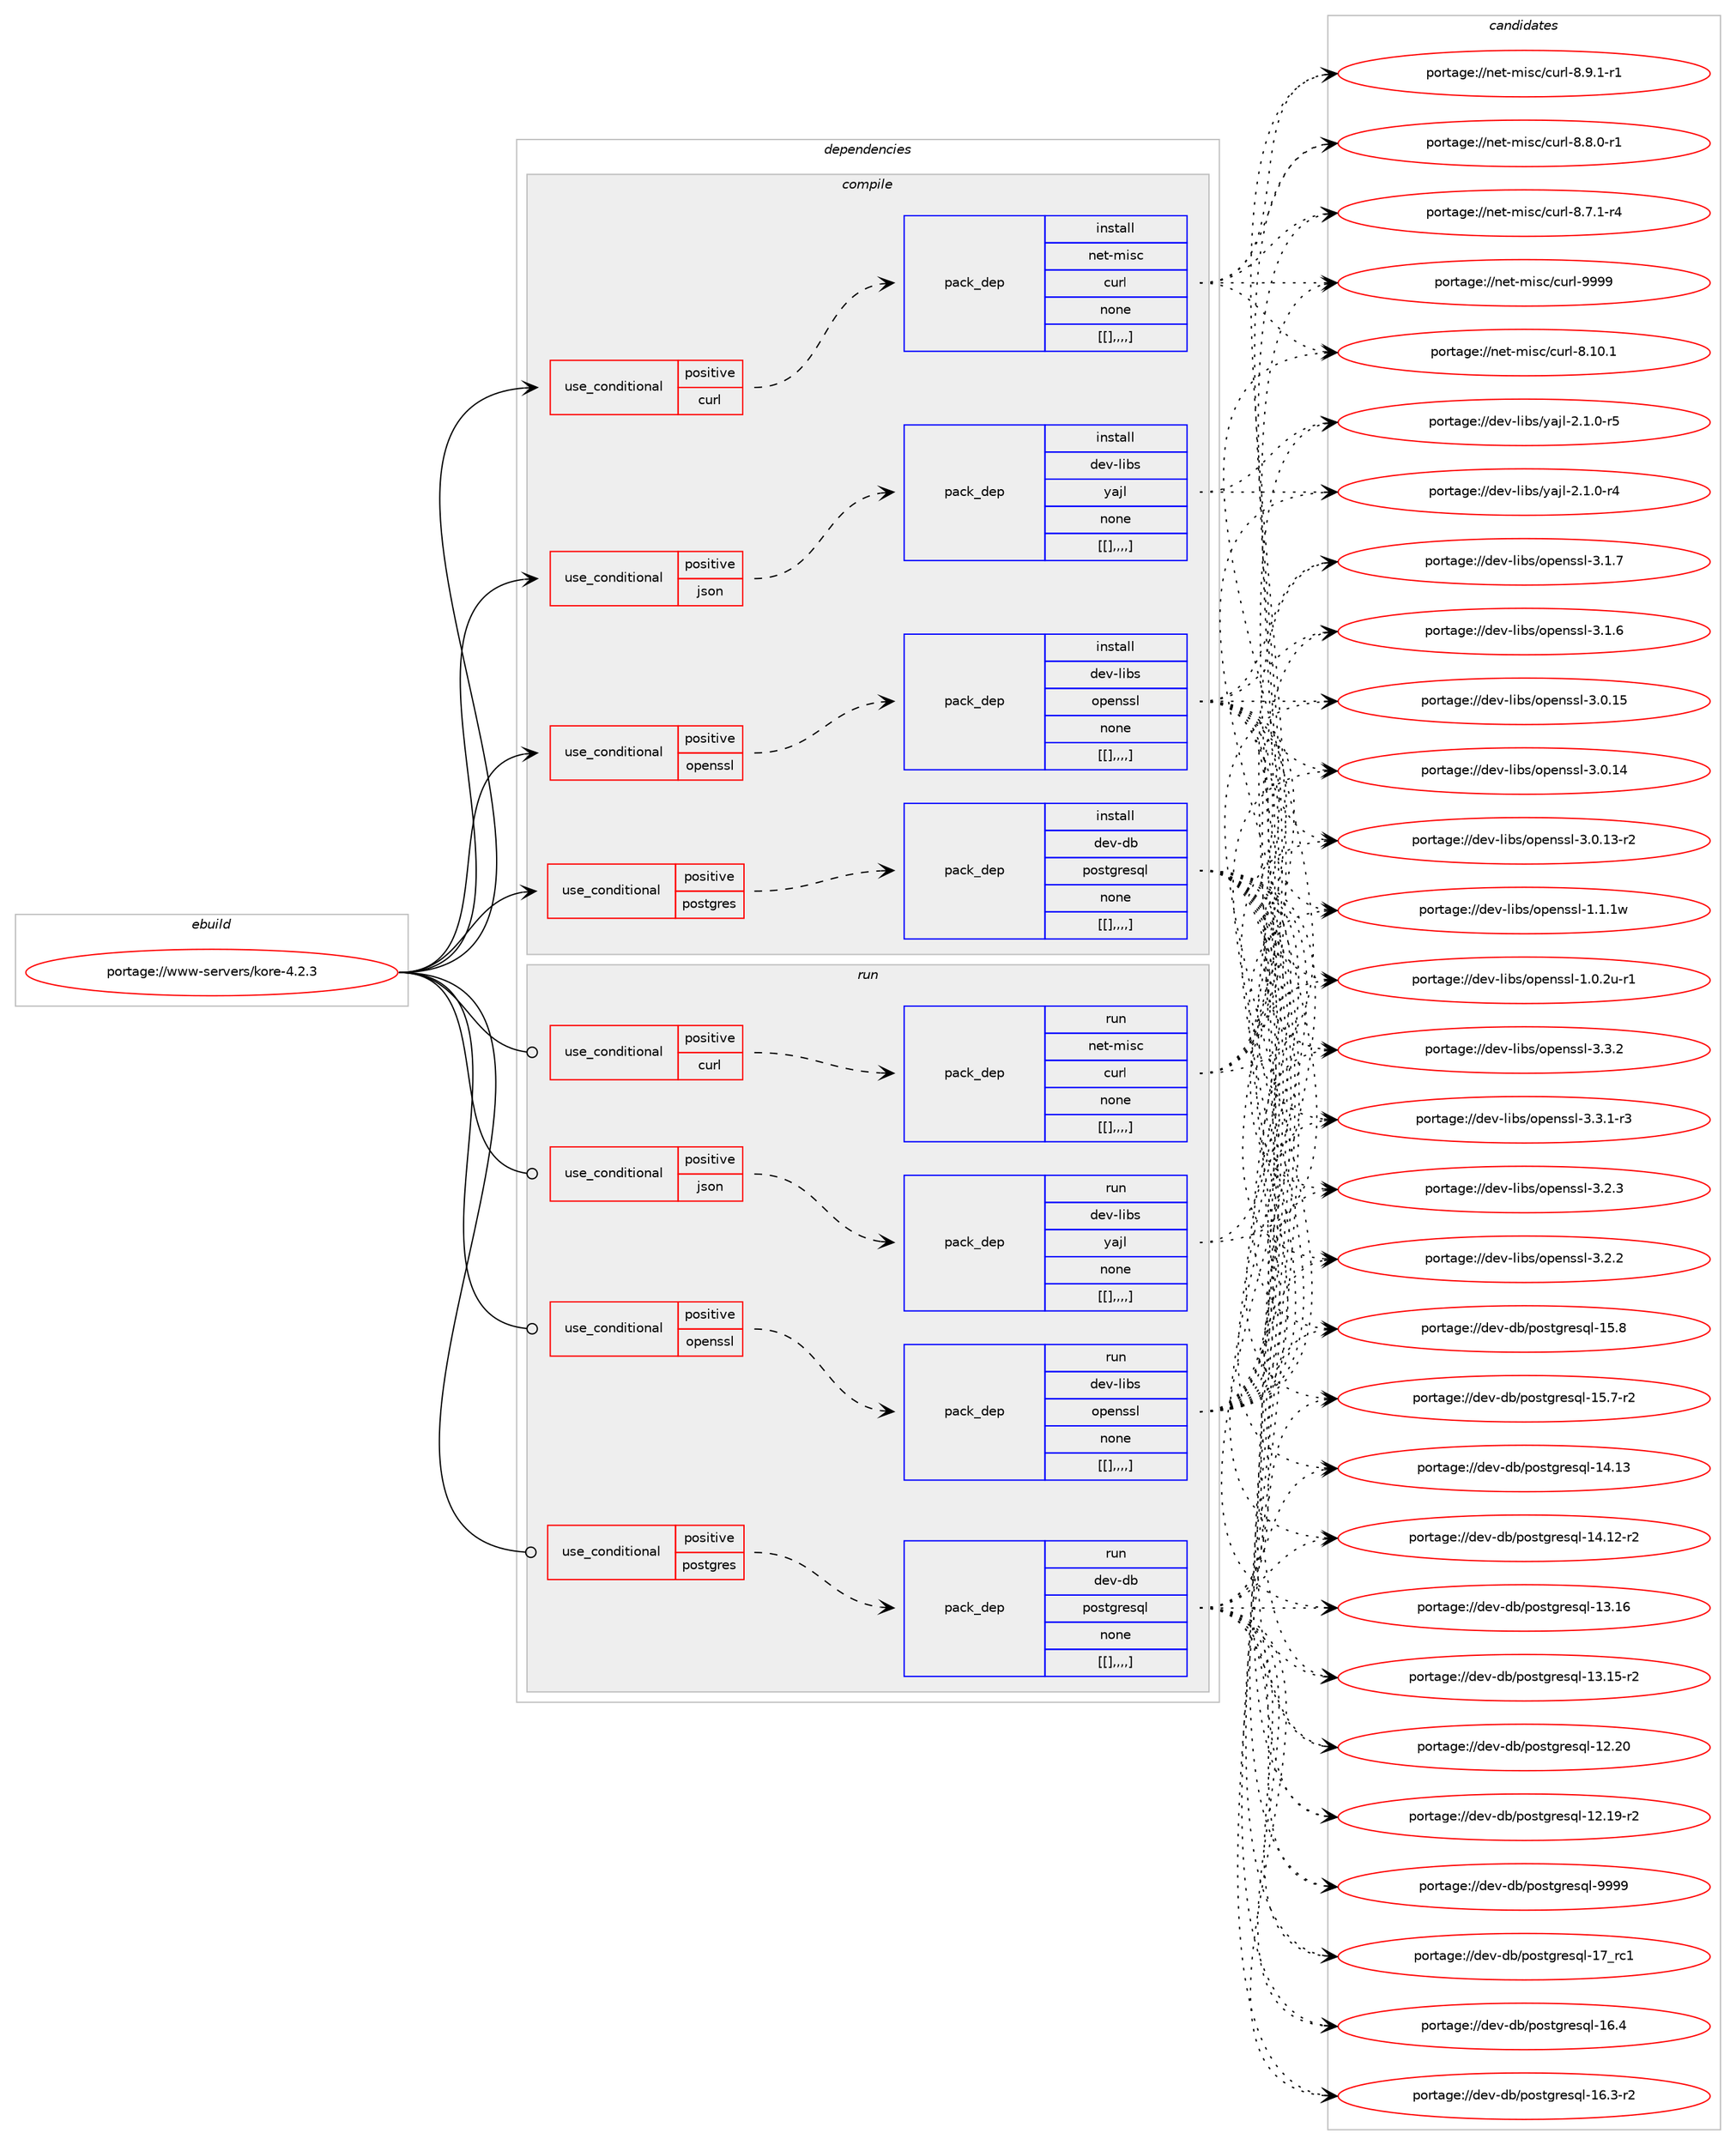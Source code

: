 digraph prolog {

# *************
# Graph options
# *************

newrank=true;
concentrate=true;
compound=true;
graph [rankdir=LR,fontname=Helvetica,fontsize=10,ranksep=1.5];#, ranksep=2.5, nodesep=0.2];
edge  [arrowhead=vee];
node  [fontname=Helvetica,fontsize=10];

# **********
# The ebuild
# **********

subgraph cluster_leftcol {
color=gray;
label=<<i>ebuild</i>>;
id [label="portage://www-servers/kore-4.2.3", color=red, width=4, href="../www-servers/kore-4.2.3.svg"];
}

# ****************
# The dependencies
# ****************

subgraph cluster_midcol {
color=gray;
label=<<i>dependencies</i>>;
subgraph cluster_compile {
fillcolor="#eeeeee";
style=filled;
label=<<i>compile</i>>;
subgraph cond125815 {
dependency466910 [label=<<TABLE BORDER="0" CELLBORDER="1" CELLSPACING="0" CELLPADDING="4"><TR><TD ROWSPAN="3" CELLPADDING="10">use_conditional</TD></TR><TR><TD>positive</TD></TR><TR><TD>curl</TD></TR></TABLE>>, shape=none, color=red];
subgraph pack337698 {
dependency466911 [label=<<TABLE BORDER="0" CELLBORDER="1" CELLSPACING="0" CELLPADDING="4" WIDTH="220"><TR><TD ROWSPAN="6" CELLPADDING="30">pack_dep</TD></TR><TR><TD WIDTH="110">install</TD></TR><TR><TD>net-misc</TD></TR><TR><TD>curl</TD></TR><TR><TD>none</TD></TR><TR><TD>[[],,,,]</TD></TR></TABLE>>, shape=none, color=blue];
}
dependency466910:e -> dependency466911:w [weight=20,style="dashed",arrowhead="vee"];
}
id:e -> dependency466910:w [weight=20,style="solid",arrowhead="vee"];
subgraph cond125816 {
dependency466912 [label=<<TABLE BORDER="0" CELLBORDER="1" CELLSPACING="0" CELLPADDING="4"><TR><TD ROWSPAN="3" CELLPADDING="10">use_conditional</TD></TR><TR><TD>positive</TD></TR><TR><TD>json</TD></TR></TABLE>>, shape=none, color=red];
subgraph pack337699 {
dependency466913 [label=<<TABLE BORDER="0" CELLBORDER="1" CELLSPACING="0" CELLPADDING="4" WIDTH="220"><TR><TD ROWSPAN="6" CELLPADDING="30">pack_dep</TD></TR><TR><TD WIDTH="110">install</TD></TR><TR><TD>dev-libs</TD></TR><TR><TD>yajl</TD></TR><TR><TD>none</TD></TR><TR><TD>[[],,,,]</TD></TR></TABLE>>, shape=none, color=blue];
}
dependency466912:e -> dependency466913:w [weight=20,style="dashed",arrowhead="vee"];
}
id:e -> dependency466912:w [weight=20,style="solid",arrowhead="vee"];
subgraph cond125817 {
dependency466914 [label=<<TABLE BORDER="0" CELLBORDER="1" CELLSPACING="0" CELLPADDING="4"><TR><TD ROWSPAN="3" CELLPADDING="10">use_conditional</TD></TR><TR><TD>positive</TD></TR><TR><TD>openssl</TD></TR></TABLE>>, shape=none, color=red];
subgraph pack337700 {
dependency466915 [label=<<TABLE BORDER="0" CELLBORDER="1" CELLSPACING="0" CELLPADDING="4" WIDTH="220"><TR><TD ROWSPAN="6" CELLPADDING="30">pack_dep</TD></TR><TR><TD WIDTH="110">install</TD></TR><TR><TD>dev-libs</TD></TR><TR><TD>openssl</TD></TR><TR><TD>none</TD></TR><TR><TD>[[],,,,]</TD></TR></TABLE>>, shape=none, color=blue];
}
dependency466914:e -> dependency466915:w [weight=20,style="dashed",arrowhead="vee"];
}
id:e -> dependency466914:w [weight=20,style="solid",arrowhead="vee"];
subgraph cond125818 {
dependency466916 [label=<<TABLE BORDER="0" CELLBORDER="1" CELLSPACING="0" CELLPADDING="4"><TR><TD ROWSPAN="3" CELLPADDING="10">use_conditional</TD></TR><TR><TD>positive</TD></TR><TR><TD>postgres</TD></TR></TABLE>>, shape=none, color=red];
subgraph pack337701 {
dependency466917 [label=<<TABLE BORDER="0" CELLBORDER="1" CELLSPACING="0" CELLPADDING="4" WIDTH="220"><TR><TD ROWSPAN="6" CELLPADDING="30">pack_dep</TD></TR><TR><TD WIDTH="110">install</TD></TR><TR><TD>dev-db</TD></TR><TR><TD>postgresql</TD></TR><TR><TD>none</TD></TR><TR><TD>[[],,,,]</TD></TR></TABLE>>, shape=none, color=blue];
}
dependency466916:e -> dependency466917:w [weight=20,style="dashed",arrowhead="vee"];
}
id:e -> dependency466916:w [weight=20,style="solid",arrowhead="vee"];
}
subgraph cluster_compileandrun {
fillcolor="#eeeeee";
style=filled;
label=<<i>compile and run</i>>;
}
subgraph cluster_run {
fillcolor="#eeeeee";
style=filled;
label=<<i>run</i>>;
subgraph cond125819 {
dependency466918 [label=<<TABLE BORDER="0" CELLBORDER="1" CELLSPACING="0" CELLPADDING="4"><TR><TD ROWSPAN="3" CELLPADDING="10">use_conditional</TD></TR><TR><TD>positive</TD></TR><TR><TD>curl</TD></TR></TABLE>>, shape=none, color=red];
subgraph pack337702 {
dependency466919 [label=<<TABLE BORDER="0" CELLBORDER="1" CELLSPACING="0" CELLPADDING="4" WIDTH="220"><TR><TD ROWSPAN="6" CELLPADDING="30">pack_dep</TD></TR><TR><TD WIDTH="110">run</TD></TR><TR><TD>net-misc</TD></TR><TR><TD>curl</TD></TR><TR><TD>none</TD></TR><TR><TD>[[],,,,]</TD></TR></TABLE>>, shape=none, color=blue];
}
dependency466918:e -> dependency466919:w [weight=20,style="dashed",arrowhead="vee"];
}
id:e -> dependency466918:w [weight=20,style="solid",arrowhead="odot"];
subgraph cond125820 {
dependency466920 [label=<<TABLE BORDER="0" CELLBORDER="1" CELLSPACING="0" CELLPADDING="4"><TR><TD ROWSPAN="3" CELLPADDING="10">use_conditional</TD></TR><TR><TD>positive</TD></TR><TR><TD>json</TD></TR></TABLE>>, shape=none, color=red];
subgraph pack337703 {
dependency466921 [label=<<TABLE BORDER="0" CELLBORDER="1" CELLSPACING="0" CELLPADDING="4" WIDTH="220"><TR><TD ROWSPAN="6" CELLPADDING="30">pack_dep</TD></TR><TR><TD WIDTH="110">run</TD></TR><TR><TD>dev-libs</TD></TR><TR><TD>yajl</TD></TR><TR><TD>none</TD></TR><TR><TD>[[],,,,]</TD></TR></TABLE>>, shape=none, color=blue];
}
dependency466920:e -> dependency466921:w [weight=20,style="dashed",arrowhead="vee"];
}
id:e -> dependency466920:w [weight=20,style="solid",arrowhead="odot"];
subgraph cond125821 {
dependency466922 [label=<<TABLE BORDER="0" CELLBORDER="1" CELLSPACING="0" CELLPADDING="4"><TR><TD ROWSPAN="3" CELLPADDING="10">use_conditional</TD></TR><TR><TD>positive</TD></TR><TR><TD>openssl</TD></TR></TABLE>>, shape=none, color=red];
subgraph pack337704 {
dependency466923 [label=<<TABLE BORDER="0" CELLBORDER="1" CELLSPACING="0" CELLPADDING="4" WIDTH="220"><TR><TD ROWSPAN="6" CELLPADDING="30">pack_dep</TD></TR><TR><TD WIDTH="110">run</TD></TR><TR><TD>dev-libs</TD></TR><TR><TD>openssl</TD></TR><TR><TD>none</TD></TR><TR><TD>[[],,,,]</TD></TR></TABLE>>, shape=none, color=blue];
}
dependency466922:e -> dependency466923:w [weight=20,style="dashed",arrowhead="vee"];
}
id:e -> dependency466922:w [weight=20,style="solid",arrowhead="odot"];
subgraph cond125822 {
dependency466924 [label=<<TABLE BORDER="0" CELLBORDER="1" CELLSPACING="0" CELLPADDING="4"><TR><TD ROWSPAN="3" CELLPADDING="10">use_conditional</TD></TR><TR><TD>positive</TD></TR><TR><TD>postgres</TD></TR></TABLE>>, shape=none, color=red];
subgraph pack337705 {
dependency466925 [label=<<TABLE BORDER="0" CELLBORDER="1" CELLSPACING="0" CELLPADDING="4" WIDTH="220"><TR><TD ROWSPAN="6" CELLPADDING="30">pack_dep</TD></TR><TR><TD WIDTH="110">run</TD></TR><TR><TD>dev-db</TD></TR><TR><TD>postgresql</TD></TR><TR><TD>none</TD></TR><TR><TD>[[],,,,]</TD></TR></TABLE>>, shape=none, color=blue];
}
dependency466924:e -> dependency466925:w [weight=20,style="dashed",arrowhead="vee"];
}
id:e -> dependency466924:w [weight=20,style="solid",arrowhead="odot"];
}
}

# **************
# The candidates
# **************

subgraph cluster_choices {
rank=same;
color=gray;
label=<<i>candidates</i>>;

subgraph choice337698 {
color=black;
nodesep=1;
choice110101116451091051159947991171141084557575757 [label="portage://net-misc/curl-9999", color=red, width=4,href="../net-misc/curl-9999.svg"];
choice1101011164510910511599479911711410845564649484649 [label="portage://net-misc/curl-8.10.1", color=red, width=4,href="../net-misc/curl-8.10.1.svg"];
choice110101116451091051159947991171141084556465746494511449 [label="portage://net-misc/curl-8.9.1-r1", color=red, width=4,href="../net-misc/curl-8.9.1-r1.svg"];
choice110101116451091051159947991171141084556465646484511449 [label="portage://net-misc/curl-8.8.0-r1", color=red, width=4,href="../net-misc/curl-8.8.0-r1.svg"];
choice110101116451091051159947991171141084556465546494511452 [label="portage://net-misc/curl-8.7.1-r4", color=red, width=4,href="../net-misc/curl-8.7.1-r4.svg"];
dependency466911:e -> choice110101116451091051159947991171141084557575757:w [style=dotted,weight="100"];
dependency466911:e -> choice1101011164510910511599479911711410845564649484649:w [style=dotted,weight="100"];
dependency466911:e -> choice110101116451091051159947991171141084556465746494511449:w [style=dotted,weight="100"];
dependency466911:e -> choice110101116451091051159947991171141084556465646484511449:w [style=dotted,weight="100"];
dependency466911:e -> choice110101116451091051159947991171141084556465546494511452:w [style=dotted,weight="100"];
}
subgraph choice337699 {
color=black;
nodesep=1;
choice100101118451081059811547121971061084550464946484511453 [label="portage://dev-libs/yajl-2.1.0-r5", color=red, width=4,href="../dev-libs/yajl-2.1.0-r5.svg"];
choice100101118451081059811547121971061084550464946484511452 [label="portage://dev-libs/yajl-2.1.0-r4", color=red, width=4,href="../dev-libs/yajl-2.1.0-r4.svg"];
dependency466913:e -> choice100101118451081059811547121971061084550464946484511453:w [style=dotted,weight="100"];
dependency466913:e -> choice100101118451081059811547121971061084550464946484511452:w [style=dotted,weight="100"];
}
subgraph choice337700 {
color=black;
nodesep=1;
choice100101118451081059811547111112101110115115108455146514650 [label="portage://dev-libs/openssl-3.3.2", color=red, width=4,href="../dev-libs/openssl-3.3.2.svg"];
choice1001011184510810598115471111121011101151151084551465146494511451 [label="portage://dev-libs/openssl-3.3.1-r3", color=red, width=4,href="../dev-libs/openssl-3.3.1-r3.svg"];
choice100101118451081059811547111112101110115115108455146504651 [label="portage://dev-libs/openssl-3.2.3", color=red, width=4,href="../dev-libs/openssl-3.2.3.svg"];
choice100101118451081059811547111112101110115115108455146504650 [label="portage://dev-libs/openssl-3.2.2", color=red, width=4,href="../dev-libs/openssl-3.2.2.svg"];
choice100101118451081059811547111112101110115115108455146494655 [label="portage://dev-libs/openssl-3.1.7", color=red, width=4,href="../dev-libs/openssl-3.1.7.svg"];
choice100101118451081059811547111112101110115115108455146494654 [label="portage://dev-libs/openssl-3.1.6", color=red, width=4,href="../dev-libs/openssl-3.1.6.svg"];
choice10010111845108105981154711111210111011511510845514648464953 [label="portage://dev-libs/openssl-3.0.15", color=red, width=4,href="../dev-libs/openssl-3.0.15.svg"];
choice10010111845108105981154711111210111011511510845514648464952 [label="portage://dev-libs/openssl-3.0.14", color=red, width=4,href="../dev-libs/openssl-3.0.14.svg"];
choice100101118451081059811547111112101110115115108455146484649514511450 [label="portage://dev-libs/openssl-3.0.13-r2", color=red, width=4,href="../dev-libs/openssl-3.0.13-r2.svg"];
choice100101118451081059811547111112101110115115108454946494649119 [label="portage://dev-libs/openssl-1.1.1w", color=red, width=4,href="../dev-libs/openssl-1.1.1w.svg"];
choice1001011184510810598115471111121011101151151084549464846501174511449 [label="portage://dev-libs/openssl-1.0.2u-r1", color=red, width=4,href="../dev-libs/openssl-1.0.2u-r1.svg"];
dependency466915:e -> choice100101118451081059811547111112101110115115108455146514650:w [style=dotted,weight="100"];
dependency466915:e -> choice1001011184510810598115471111121011101151151084551465146494511451:w [style=dotted,weight="100"];
dependency466915:e -> choice100101118451081059811547111112101110115115108455146504651:w [style=dotted,weight="100"];
dependency466915:e -> choice100101118451081059811547111112101110115115108455146504650:w [style=dotted,weight="100"];
dependency466915:e -> choice100101118451081059811547111112101110115115108455146494655:w [style=dotted,weight="100"];
dependency466915:e -> choice100101118451081059811547111112101110115115108455146494654:w [style=dotted,weight="100"];
dependency466915:e -> choice10010111845108105981154711111210111011511510845514648464953:w [style=dotted,weight="100"];
dependency466915:e -> choice10010111845108105981154711111210111011511510845514648464952:w [style=dotted,weight="100"];
dependency466915:e -> choice100101118451081059811547111112101110115115108455146484649514511450:w [style=dotted,weight="100"];
dependency466915:e -> choice100101118451081059811547111112101110115115108454946494649119:w [style=dotted,weight="100"];
dependency466915:e -> choice1001011184510810598115471111121011101151151084549464846501174511449:w [style=dotted,weight="100"];
}
subgraph choice337701 {
color=black;
nodesep=1;
choice1001011184510098471121111151161031141011151131084557575757 [label="portage://dev-db/postgresql-9999", color=red, width=4,href="../dev-db/postgresql-9999.svg"];
choice100101118451009847112111115116103114101115113108454955951149949 [label="portage://dev-db/postgresql-17_rc1", color=red, width=4,href="../dev-db/postgresql-17_rc1.svg"];
choice1001011184510098471121111151161031141011151131084549544652 [label="portage://dev-db/postgresql-16.4", color=red, width=4,href="../dev-db/postgresql-16.4.svg"];
choice10010111845100984711211111511610311410111511310845495446514511450 [label="portage://dev-db/postgresql-16.3-r2", color=red, width=4,href="../dev-db/postgresql-16.3-r2.svg"];
choice1001011184510098471121111151161031141011151131084549534656 [label="portage://dev-db/postgresql-15.8", color=red, width=4,href="../dev-db/postgresql-15.8.svg"];
choice10010111845100984711211111511610311410111511310845495346554511450 [label="portage://dev-db/postgresql-15.7-r2", color=red, width=4,href="../dev-db/postgresql-15.7-r2.svg"];
choice100101118451009847112111115116103114101115113108454952464951 [label="portage://dev-db/postgresql-14.13", color=red, width=4,href="../dev-db/postgresql-14.13.svg"];
choice1001011184510098471121111151161031141011151131084549524649504511450 [label="portage://dev-db/postgresql-14.12-r2", color=red, width=4,href="../dev-db/postgresql-14.12-r2.svg"];
choice100101118451009847112111115116103114101115113108454951464954 [label="portage://dev-db/postgresql-13.16", color=red, width=4,href="../dev-db/postgresql-13.16.svg"];
choice1001011184510098471121111151161031141011151131084549514649534511450 [label="portage://dev-db/postgresql-13.15-r2", color=red, width=4,href="../dev-db/postgresql-13.15-r2.svg"];
choice100101118451009847112111115116103114101115113108454950465048 [label="portage://dev-db/postgresql-12.20", color=red, width=4,href="../dev-db/postgresql-12.20.svg"];
choice1001011184510098471121111151161031141011151131084549504649574511450 [label="portage://dev-db/postgresql-12.19-r2", color=red, width=4,href="../dev-db/postgresql-12.19-r2.svg"];
dependency466917:e -> choice1001011184510098471121111151161031141011151131084557575757:w [style=dotted,weight="100"];
dependency466917:e -> choice100101118451009847112111115116103114101115113108454955951149949:w [style=dotted,weight="100"];
dependency466917:e -> choice1001011184510098471121111151161031141011151131084549544652:w [style=dotted,weight="100"];
dependency466917:e -> choice10010111845100984711211111511610311410111511310845495446514511450:w [style=dotted,weight="100"];
dependency466917:e -> choice1001011184510098471121111151161031141011151131084549534656:w [style=dotted,weight="100"];
dependency466917:e -> choice10010111845100984711211111511610311410111511310845495346554511450:w [style=dotted,weight="100"];
dependency466917:e -> choice100101118451009847112111115116103114101115113108454952464951:w [style=dotted,weight="100"];
dependency466917:e -> choice1001011184510098471121111151161031141011151131084549524649504511450:w [style=dotted,weight="100"];
dependency466917:e -> choice100101118451009847112111115116103114101115113108454951464954:w [style=dotted,weight="100"];
dependency466917:e -> choice1001011184510098471121111151161031141011151131084549514649534511450:w [style=dotted,weight="100"];
dependency466917:e -> choice100101118451009847112111115116103114101115113108454950465048:w [style=dotted,weight="100"];
dependency466917:e -> choice1001011184510098471121111151161031141011151131084549504649574511450:w [style=dotted,weight="100"];
}
subgraph choice337702 {
color=black;
nodesep=1;
choice110101116451091051159947991171141084557575757 [label="portage://net-misc/curl-9999", color=red, width=4,href="../net-misc/curl-9999.svg"];
choice1101011164510910511599479911711410845564649484649 [label="portage://net-misc/curl-8.10.1", color=red, width=4,href="../net-misc/curl-8.10.1.svg"];
choice110101116451091051159947991171141084556465746494511449 [label="portage://net-misc/curl-8.9.1-r1", color=red, width=4,href="../net-misc/curl-8.9.1-r1.svg"];
choice110101116451091051159947991171141084556465646484511449 [label="portage://net-misc/curl-8.8.0-r1", color=red, width=4,href="../net-misc/curl-8.8.0-r1.svg"];
choice110101116451091051159947991171141084556465546494511452 [label="portage://net-misc/curl-8.7.1-r4", color=red, width=4,href="../net-misc/curl-8.7.1-r4.svg"];
dependency466919:e -> choice110101116451091051159947991171141084557575757:w [style=dotted,weight="100"];
dependency466919:e -> choice1101011164510910511599479911711410845564649484649:w [style=dotted,weight="100"];
dependency466919:e -> choice110101116451091051159947991171141084556465746494511449:w [style=dotted,weight="100"];
dependency466919:e -> choice110101116451091051159947991171141084556465646484511449:w [style=dotted,weight="100"];
dependency466919:e -> choice110101116451091051159947991171141084556465546494511452:w [style=dotted,weight="100"];
}
subgraph choice337703 {
color=black;
nodesep=1;
choice100101118451081059811547121971061084550464946484511453 [label="portage://dev-libs/yajl-2.1.0-r5", color=red, width=4,href="../dev-libs/yajl-2.1.0-r5.svg"];
choice100101118451081059811547121971061084550464946484511452 [label="portage://dev-libs/yajl-2.1.0-r4", color=red, width=4,href="../dev-libs/yajl-2.1.0-r4.svg"];
dependency466921:e -> choice100101118451081059811547121971061084550464946484511453:w [style=dotted,weight="100"];
dependency466921:e -> choice100101118451081059811547121971061084550464946484511452:w [style=dotted,weight="100"];
}
subgraph choice337704 {
color=black;
nodesep=1;
choice100101118451081059811547111112101110115115108455146514650 [label="portage://dev-libs/openssl-3.3.2", color=red, width=4,href="../dev-libs/openssl-3.3.2.svg"];
choice1001011184510810598115471111121011101151151084551465146494511451 [label="portage://dev-libs/openssl-3.3.1-r3", color=red, width=4,href="../dev-libs/openssl-3.3.1-r3.svg"];
choice100101118451081059811547111112101110115115108455146504651 [label="portage://dev-libs/openssl-3.2.3", color=red, width=4,href="../dev-libs/openssl-3.2.3.svg"];
choice100101118451081059811547111112101110115115108455146504650 [label="portage://dev-libs/openssl-3.2.2", color=red, width=4,href="../dev-libs/openssl-3.2.2.svg"];
choice100101118451081059811547111112101110115115108455146494655 [label="portage://dev-libs/openssl-3.1.7", color=red, width=4,href="../dev-libs/openssl-3.1.7.svg"];
choice100101118451081059811547111112101110115115108455146494654 [label="portage://dev-libs/openssl-3.1.6", color=red, width=4,href="../dev-libs/openssl-3.1.6.svg"];
choice10010111845108105981154711111210111011511510845514648464953 [label="portage://dev-libs/openssl-3.0.15", color=red, width=4,href="../dev-libs/openssl-3.0.15.svg"];
choice10010111845108105981154711111210111011511510845514648464952 [label="portage://dev-libs/openssl-3.0.14", color=red, width=4,href="../dev-libs/openssl-3.0.14.svg"];
choice100101118451081059811547111112101110115115108455146484649514511450 [label="portage://dev-libs/openssl-3.0.13-r2", color=red, width=4,href="../dev-libs/openssl-3.0.13-r2.svg"];
choice100101118451081059811547111112101110115115108454946494649119 [label="portage://dev-libs/openssl-1.1.1w", color=red, width=4,href="../dev-libs/openssl-1.1.1w.svg"];
choice1001011184510810598115471111121011101151151084549464846501174511449 [label="portage://dev-libs/openssl-1.0.2u-r1", color=red, width=4,href="../dev-libs/openssl-1.0.2u-r1.svg"];
dependency466923:e -> choice100101118451081059811547111112101110115115108455146514650:w [style=dotted,weight="100"];
dependency466923:e -> choice1001011184510810598115471111121011101151151084551465146494511451:w [style=dotted,weight="100"];
dependency466923:e -> choice100101118451081059811547111112101110115115108455146504651:w [style=dotted,weight="100"];
dependency466923:e -> choice100101118451081059811547111112101110115115108455146504650:w [style=dotted,weight="100"];
dependency466923:e -> choice100101118451081059811547111112101110115115108455146494655:w [style=dotted,weight="100"];
dependency466923:e -> choice100101118451081059811547111112101110115115108455146494654:w [style=dotted,weight="100"];
dependency466923:e -> choice10010111845108105981154711111210111011511510845514648464953:w [style=dotted,weight="100"];
dependency466923:e -> choice10010111845108105981154711111210111011511510845514648464952:w [style=dotted,weight="100"];
dependency466923:e -> choice100101118451081059811547111112101110115115108455146484649514511450:w [style=dotted,weight="100"];
dependency466923:e -> choice100101118451081059811547111112101110115115108454946494649119:w [style=dotted,weight="100"];
dependency466923:e -> choice1001011184510810598115471111121011101151151084549464846501174511449:w [style=dotted,weight="100"];
}
subgraph choice337705 {
color=black;
nodesep=1;
choice1001011184510098471121111151161031141011151131084557575757 [label="portage://dev-db/postgresql-9999", color=red, width=4,href="../dev-db/postgresql-9999.svg"];
choice100101118451009847112111115116103114101115113108454955951149949 [label="portage://dev-db/postgresql-17_rc1", color=red, width=4,href="../dev-db/postgresql-17_rc1.svg"];
choice1001011184510098471121111151161031141011151131084549544652 [label="portage://dev-db/postgresql-16.4", color=red, width=4,href="../dev-db/postgresql-16.4.svg"];
choice10010111845100984711211111511610311410111511310845495446514511450 [label="portage://dev-db/postgresql-16.3-r2", color=red, width=4,href="../dev-db/postgresql-16.3-r2.svg"];
choice1001011184510098471121111151161031141011151131084549534656 [label="portage://dev-db/postgresql-15.8", color=red, width=4,href="../dev-db/postgresql-15.8.svg"];
choice10010111845100984711211111511610311410111511310845495346554511450 [label="portage://dev-db/postgresql-15.7-r2", color=red, width=4,href="../dev-db/postgresql-15.7-r2.svg"];
choice100101118451009847112111115116103114101115113108454952464951 [label="portage://dev-db/postgresql-14.13", color=red, width=4,href="../dev-db/postgresql-14.13.svg"];
choice1001011184510098471121111151161031141011151131084549524649504511450 [label="portage://dev-db/postgresql-14.12-r2", color=red, width=4,href="../dev-db/postgresql-14.12-r2.svg"];
choice100101118451009847112111115116103114101115113108454951464954 [label="portage://dev-db/postgresql-13.16", color=red, width=4,href="../dev-db/postgresql-13.16.svg"];
choice1001011184510098471121111151161031141011151131084549514649534511450 [label="portage://dev-db/postgresql-13.15-r2", color=red, width=4,href="../dev-db/postgresql-13.15-r2.svg"];
choice100101118451009847112111115116103114101115113108454950465048 [label="portage://dev-db/postgresql-12.20", color=red, width=4,href="../dev-db/postgresql-12.20.svg"];
choice1001011184510098471121111151161031141011151131084549504649574511450 [label="portage://dev-db/postgresql-12.19-r2", color=red, width=4,href="../dev-db/postgresql-12.19-r2.svg"];
dependency466925:e -> choice1001011184510098471121111151161031141011151131084557575757:w [style=dotted,weight="100"];
dependency466925:e -> choice100101118451009847112111115116103114101115113108454955951149949:w [style=dotted,weight="100"];
dependency466925:e -> choice1001011184510098471121111151161031141011151131084549544652:w [style=dotted,weight="100"];
dependency466925:e -> choice10010111845100984711211111511610311410111511310845495446514511450:w [style=dotted,weight="100"];
dependency466925:e -> choice1001011184510098471121111151161031141011151131084549534656:w [style=dotted,weight="100"];
dependency466925:e -> choice10010111845100984711211111511610311410111511310845495346554511450:w [style=dotted,weight="100"];
dependency466925:e -> choice100101118451009847112111115116103114101115113108454952464951:w [style=dotted,weight="100"];
dependency466925:e -> choice1001011184510098471121111151161031141011151131084549524649504511450:w [style=dotted,weight="100"];
dependency466925:e -> choice100101118451009847112111115116103114101115113108454951464954:w [style=dotted,weight="100"];
dependency466925:e -> choice1001011184510098471121111151161031141011151131084549514649534511450:w [style=dotted,weight="100"];
dependency466925:e -> choice100101118451009847112111115116103114101115113108454950465048:w [style=dotted,weight="100"];
dependency466925:e -> choice1001011184510098471121111151161031141011151131084549504649574511450:w [style=dotted,weight="100"];
}
}

}

